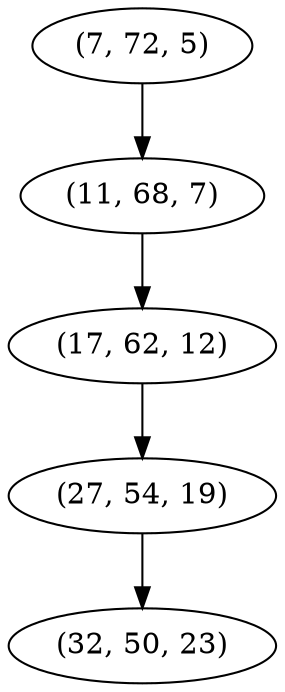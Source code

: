 digraph tree {
    "(7, 72, 5)";
    "(11, 68, 7)";
    "(17, 62, 12)";
    "(27, 54, 19)";
    "(32, 50, 23)";
    "(7, 72, 5)" -> "(11, 68, 7)";
    "(11, 68, 7)" -> "(17, 62, 12)";
    "(17, 62, 12)" -> "(27, 54, 19)";
    "(27, 54, 19)" -> "(32, 50, 23)";
}
